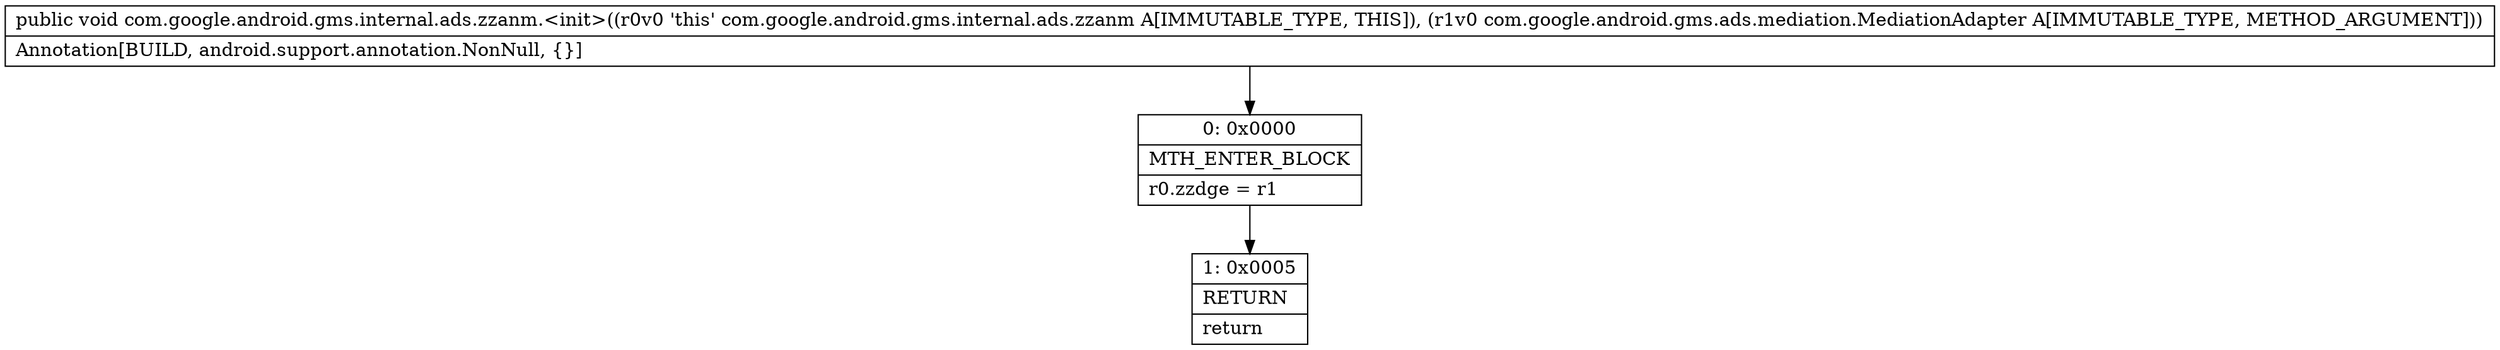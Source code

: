 digraph "CFG forcom.google.android.gms.internal.ads.zzanm.\<init\>(Lcom\/google\/android\/gms\/ads\/mediation\/MediationAdapter;)V" {
Node_0 [shape=record,label="{0\:\ 0x0000|MTH_ENTER_BLOCK\l|r0.zzdge = r1\l}"];
Node_1 [shape=record,label="{1\:\ 0x0005|RETURN\l|return\l}"];
MethodNode[shape=record,label="{public void com.google.android.gms.internal.ads.zzanm.\<init\>((r0v0 'this' com.google.android.gms.internal.ads.zzanm A[IMMUTABLE_TYPE, THIS]), (r1v0 com.google.android.gms.ads.mediation.MediationAdapter A[IMMUTABLE_TYPE, METHOD_ARGUMENT]))  | Annotation[BUILD, android.support.annotation.NonNull, \{\}]\l}"];
MethodNode -> Node_0;
Node_0 -> Node_1;
}

